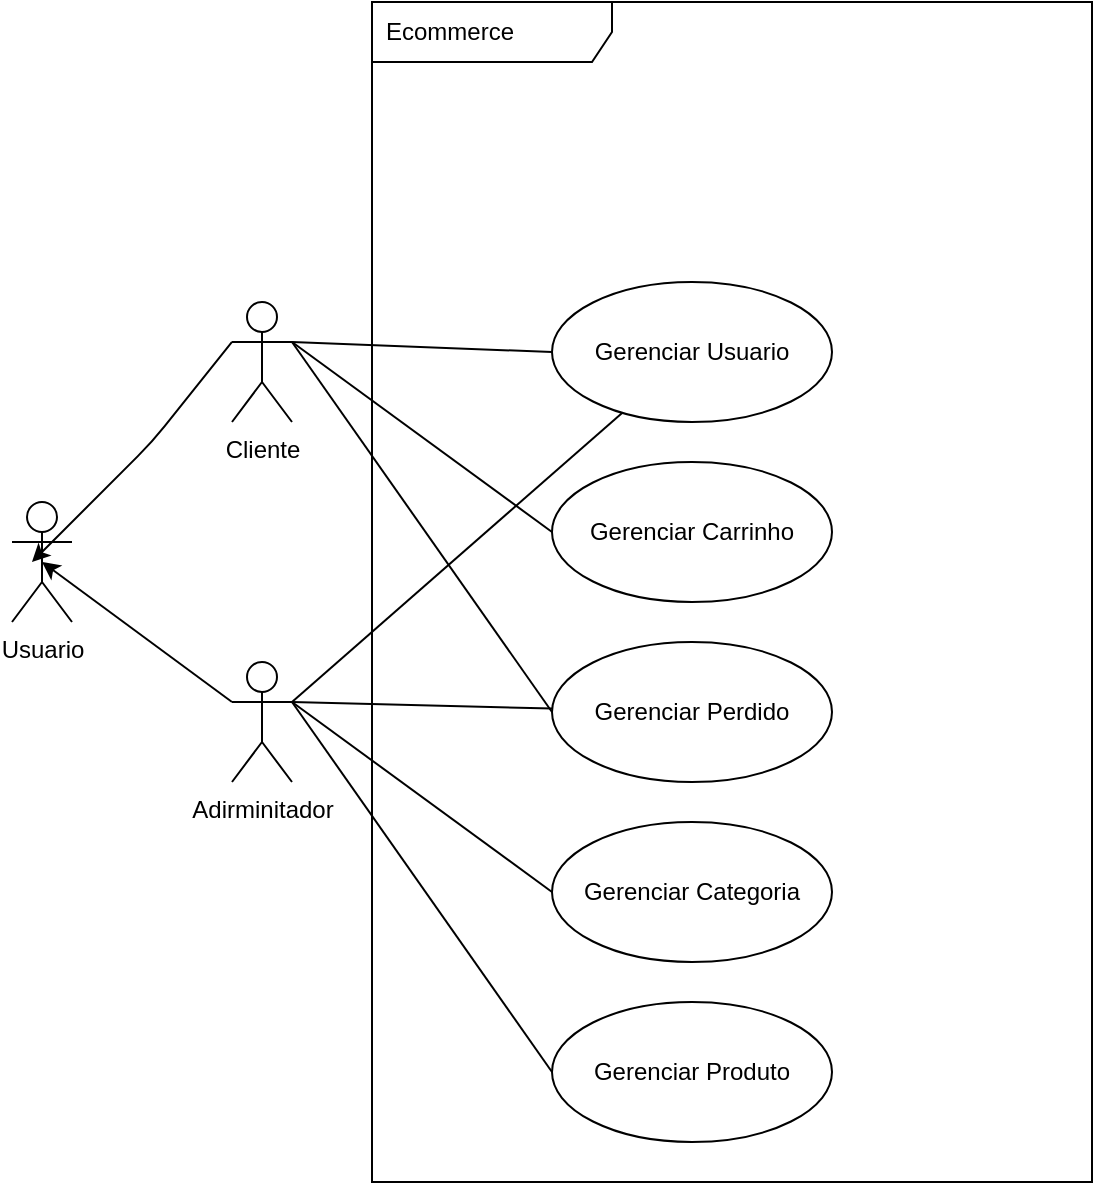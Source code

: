 <mxfile>
    <diagram id="extVOI1k2hYooBNWVnJV" name="Visão-Geral-Dominio">
        <mxGraphModel dx="404" dy="354" grid="1" gridSize="10" guides="1" tooltips="1" connect="1" arrows="1" fold="1" page="1" pageScale="1" pageWidth="850" pageHeight="1100" math="0" shadow="0">
            <root>
                <mxCell id="0"/>
                <mxCell id="1" parent="0"/>
                <mxCell id="16" value="Ecommerce" style="shape=umlFrame;whiteSpace=wrap;html=1;width=120;height=30;boundedLbl=1;verticalAlign=middle;align=left;spacingLeft=5;" parent="1" vertex="1">
                    <mxGeometry x="210" y="30" width="360" height="590" as="geometry"/>
                </mxCell>
                <mxCell id="17" value="Usuario" style="shape=umlActor;verticalLabelPosition=bottom;verticalAlign=top;html=1;" parent="1" vertex="1">
                    <mxGeometry x="30" y="280" width="30" height="60" as="geometry"/>
                </mxCell>
                <mxCell id="22" style="edgeStyle=none;html=1;exitX=0;exitY=0.333;exitDx=0;exitDy=0;exitPerimeter=0;entryX=0.5;entryY=0.5;entryDx=0;entryDy=0;entryPerimeter=0;" parent="1" source="18" target="17" edge="1">
                    <mxGeometry relative="1" as="geometry"/>
                </mxCell>
                <mxCell id="37" style="edgeStyle=none;html=1;exitX=1;exitY=0.333;exitDx=0;exitDy=0;exitPerimeter=0;endArrow=none;endFill=0;" parent="1" source="18" target="31" edge="1">
                    <mxGeometry relative="1" as="geometry"/>
                </mxCell>
                <mxCell id="38" style="edgeStyle=none;html=1;exitX=1;exitY=0.333;exitDx=0;exitDy=0;exitPerimeter=0;entryX=0;entryY=0.5;entryDx=0;entryDy=0;endArrow=none;endFill=0;" parent="1" source="18" target="30" edge="1">
                    <mxGeometry relative="1" as="geometry"/>
                </mxCell>
                <mxCell id="39" style="edgeStyle=none;html=1;exitX=1;exitY=0.333;exitDx=0;exitDy=0;exitPerimeter=0;entryX=0;entryY=0.5;entryDx=0;entryDy=0;endArrow=none;endFill=0;" parent="1" source="18" target="29" edge="1">
                    <mxGeometry relative="1" as="geometry"/>
                </mxCell>
                <mxCell id="41" style="edgeStyle=none;html=1;exitX=1;exitY=0.333;exitDx=0;exitDy=0;exitPerimeter=0;endArrow=none;endFill=0;" parent="1" source="18" target="32" edge="1">
                    <mxGeometry relative="1" as="geometry"/>
                </mxCell>
                <mxCell id="18" value="Adirminitador" style="shape=umlActor;verticalLabelPosition=bottom;verticalAlign=top;html=1;" parent="1" vertex="1">
                    <mxGeometry x="140" y="360" width="30" height="60" as="geometry"/>
                </mxCell>
                <mxCell id="23" style="edgeStyle=none;html=1;exitX=0;exitY=0.333;exitDx=0;exitDy=0;exitPerimeter=0;" parent="1" source="19" edge="1">
                    <mxGeometry relative="1" as="geometry">
                        <mxPoint x="40" y="310" as="targetPoint"/>
                        <Array as="points">
                            <mxPoint x="100" y="250"/>
                        </Array>
                    </mxGeometry>
                </mxCell>
                <mxCell id="34" style="edgeStyle=none;html=1;exitX=1;exitY=0.333;exitDx=0;exitDy=0;exitPerimeter=0;entryX=0;entryY=0.5;entryDx=0;entryDy=0;endArrow=none;endFill=0;" parent="1" source="19" target="32" edge="1">
                    <mxGeometry relative="1" as="geometry"/>
                </mxCell>
                <mxCell id="35" style="edgeStyle=none;html=1;exitX=1;exitY=0.333;exitDx=0;exitDy=0;exitPerimeter=0;entryX=0;entryY=0.5;entryDx=0;entryDy=0;endArrow=none;endFill=0;" parent="1" source="19" target="33" edge="1">
                    <mxGeometry relative="1" as="geometry"/>
                </mxCell>
                <mxCell id="36" style="edgeStyle=none;html=1;exitX=1;exitY=0.333;exitDx=0;exitDy=0;exitPerimeter=0;entryX=0;entryY=0.5;entryDx=0;entryDy=0;endArrow=none;endFill=0;" parent="1" source="19" target="31" edge="1">
                    <mxGeometry relative="1" as="geometry"/>
                </mxCell>
                <mxCell id="19" value="Cliente" style="shape=umlActor;verticalLabelPosition=bottom;verticalAlign=top;html=1;" parent="1" vertex="1">
                    <mxGeometry x="140" y="180" width="30" height="60" as="geometry"/>
                </mxCell>
                <mxCell id="29" value="Gerenciar Produto" style="ellipse;whiteSpace=wrap;html=1;" parent="1" vertex="1">
                    <mxGeometry x="300" y="530" width="140" height="70" as="geometry"/>
                </mxCell>
                <mxCell id="30" value="Gerenciar Categoria" style="ellipse;whiteSpace=wrap;html=1;" parent="1" vertex="1">
                    <mxGeometry x="300" y="440" width="140" height="70" as="geometry"/>
                </mxCell>
                <mxCell id="31" value="Gerenciar Perdido&lt;span style=&quot;color: rgba(0, 0, 0, 0); font-family: monospace; font-size: 0px; text-align: start;&quot;&gt;%3CmxGraphModel%3E%3Croot%3E%3CmxCell%20id%3D%220%22%2F%3E%3CmxCell%20id%3D%221%22%20parent%3D%220%22%2F%3E%3CmxCell%20id%3D%222%22%20value%3D%22Gerenciar%20Categoria%22%20style%3D%22ellipse%3BwhiteSpace%3Dwrap%3Bhtml%3D1%3B%22%20vertex%3D%221%22%20parent%3D%221%22%3E%3CmxGeometry%20x%3D%22300%22%20y%3D%22440%22%20width%3D%22140%22%20height%3D%2270%22%20as%3D%22geometry%22%2F%3E%3C%2FmxCell%3E%3C%2Froot%3E%3C%2FmxGraphModel%3E&lt;/span&gt;" style="ellipse;whiteSpace=wrap;html=1;" parent="1" vertex="1">
                    <mxGeometry x="300" y="350" width="140" height="70" as="geometry"/>
                </mxCell>
                <mxCell id="32" value="Gerenciar Usuario" style="ellipse;whiteSpace=wrap;html=1;" parent="1" vertex="1">
                    <mxGeometry x="300" y="170" width="140" height="70" as="geometry"/>
                </mxCell>
                <mxCell id="33" value="Gerenciar Carrinho" style="ellipse;whiteSpace=wrap;html=1;" parent="1" vertex="1">
                    <mxGeometry x="300" y="260" width="140" height="70" as="geometry"/>
                </mxCell>
            </root>
        </mxGraphModel>
    </diagram>
    <diagram id="6EB041fNHibXYw5CZdhG" name="Subdominio-catalogo">
        <mxGraphModel dx="404" dy="354" grid="1" gridSize="10" guides="1" tooltips="1" connect="1" arrows="1" fold="1" page="1" pageScale="1" pageWidth="850" pageHeight="1100" math="0" shadow="0">
            <root>
                <mxCell id="0"/>
                <mxCell id="1" parent="0"/>
                <mxCell id="CxnglSNYx0f7WTGD10Sr-3" style="edgeStyle=none;html=1;exitX=0.5;exitY=0.5;exitDx=0;exitDy=0;exitPerimeter=0;entryX=0;entryY=0.5;entryDx=0;entryDy=0;endArrow=none;endFill=0;" parent="1" source="adCdk1GoaMQzKYvqr98z-1" target="CxnglSNYx0f7WTGD10Sr-1" edge="1">
                    <mxGeometry relative="1" as="geometry"/>
                </mxCell>
                <mxCell id="adCdk1GoaMQzKYvqr98z-1" value="Adirminitador" style="shape=umlActor;verticalLabelPosition=bottom;verticalAlign=top;html=1;" parent="1" vertex="1">
                    <mxGeometry x="160" y="810" width="30" height="60" as="geometry"/>
                </mxCell>
                <mxCell id="rBpE6oVCbwP5XDbHy4N0-1" value="Subdominio-catalogo" style="shape=umlFrame;whiteSpace=wrap;html=1;width=120;height=30;boundedLbl=1;verticalAlign=middle;align=left;spacingLeft=5;" parent="1" vertex="1">
                    <mxGeometry x="210" y="185" width="785" height="890" as="geometry"/>
                </mxCell>
                <mxCell id="CxnglSNYx0f7WTGD10Sr-1" value="Gerenciar Categoria" style="ellipse;whiteSpace=wrap;html=1;" parent="1" vertex="1">
                    <mxGeometry x="240" y="810" width="140" height="70" as="geometry"/>
                </mxCell>
                <mxCell id="CxnglSNYx0f7WTGD10Sr-4" value="Atualizar Categoria" style="ellipse;whiteSpace=wrap;html=1;" parent="1" vertex="1">
                    <mxGeometry x="460" y="900" width="140" height="70" as="geometry"/>
                </mxCell>
                <mxCell id="CxnglSNYx0f7WTGD10Sr-5" value="Recuperar Categoria" style="ellipse;whiteSpace=wrap;html=1;" parent="1" vertex="1">
                    <mxGeometry x="460" y="820" width="140" height="70" as="geometry"/>
                </mxCell>
                <mxCell id="CxnglSNYx0f7WTGD10Sr-6" value="criar Categoria" style="ellipse;whiteSpace=wrap;html=1;" parent="1" vertex="1">
                    <mxGeometry x="480" y="740" width="140" height="70" as="geometry"/>
                </mxCell>
                <mxCell id="CxnglSNYx0f7WTGD10Sr-7" value="deletar Categoria" style="ellipse;whiteSpace=wrap;html=1;" parent="1" vertex="1">
                    <mxGeometry x="440" y="1005" width="140" height="70" as="geometry"/>
                </mxCell>
                <mxCell id="CxnglSNYx0f7WTGD10Sr-21" style="edgeStyle=none;html=1;exitX=0;exitY=0.5;exitDx=0;exitDy=0;entryX=1;entryY=0.5;entryDx=0;entryDy=0;endArrow=classic;endFill=1;" parent="1" source="CxnglSNYx0f7WTGD10Sr-14" target="CxnglSNYx0f7WTGD10Sr-5" edge="1">
                    <mxGeometry relative="1" as="geometry"/>
                </mxCell>
                <mxCell id="CxnglSNYx0f7WTGD10Sr-14" value="Recuperar por fl&lt;br&gt;itro" style="ellipse;whiteSpace=wrap;html=1;" parent="1" vertex="1">
                    <mxGeometry x="650" y="870" width="140" height="70" as="geometry"/>
                </mxCell>
                <mxCell id="CxnglSNYx0f7WTGD10Sr-20" style="edgeStyle=none;html=1;exitX=0;exitY=0.5;exitDx=0;exitDy=0;endArrow=classic;endFill=1;" parent="1" source="CxnglSNYx0f7WTGD10Sr-15" target="CxnglSNYx0f7WTGD10Sr-5" edge="1">
                    <mxGeometry relative="1" as="geometry"/>
                </mxCell>
                <mxCell id="CxnglSNYx0f7WTGD10Sr-15" value="Recuperar Categoria" style="ellipse;whiteSpace=wrap;html=1;" parent="1" vertex="1">
                    <mxGeometry x="660" y="760" width="140" height="70" as="geometry"/>
                </mxCell>
                <mxCell id="CxnglSNYx0f7WTGD10Sr-16" value="&amp;lt;&amp;lt;extend&amp;gt;&amp;gt;" style="html=1;verticalAlign=bottom;labelBackgroundColor=none;endArrow=open;endFill=0;dashed=1;exitX=0;exitY=1;exitDx=0;exitDy=0;" parent="1" target="CxnglSNYx0f7WTGD10Sr-1" edge="1">
                    <mxGeometry width="160" relative="1" as="geometry">
                        <mxPoint x="480.503" y="769.749" as="sourcePoint"/>
                        <mxPoint x="510" y="780" as="targetPoint"/>
                    </mxGeometry>
                </mxCell>
                <mxCell id="CxnglSNYx0f7WTGD10Sr-17" value="&amp;lt;&amp;lt;extend&amp;gt;&amp;gt;" style="html=1;verticalAlign=bottom;labelBackgroundColor=none;endArrow=open;endFill=0;dashed=1;" parent="1" source="CxnglSNYx0f7WTGD10Sr-5" edge="1">
                    <mxGeometry width="160" relative="1" as="geometry">
                        <mxPoint x="490.503" y="779.749" as="sourcePoint"/>
                        <mxPoint x="372.489" y="831.843" as="targetPoint"/>
                    </mxGeometry>
                </mxCell>
                <mxCell id="CxnglSNYx0f7WTGD10Sr-18" value="&amp;lt;&amp;lt;extend&amp;gt;&amp;gt;" style="html=1;verticalAlign=bottom;labelBackgroundColor=none;endArrow=open;endFill=0;dashed=1;" parent="1" source="CxnglSNYx0f7WTGD10Sr-4" target="CxnglSNYx0f7WTGD10Sr-1" edge="1">
                    <mxGeometry width="160" relative="1" as="geometry">
                        <mxPoint x="500.503" y="789.749" as="sourcePoint"/>
                        <mxPoint x="382.489" y="841.843" as="targetPoint"/>
                    </mxGeometry>
                </mxCell>
                <mxCell id="CxnglSNYx0f7WTGD10Sr-19" value="&amp;lt;&amp;lt;extend&amp;gt;&amp;gt;" style="html=1;verticalAlign=bottom;labelBackgroundColor=none;endArrow=open;endFill=0;dashed=1;" parent="1" source="CxnglSNYx0f7WTGD10Sr-7" target="CxnglSNYx0f7WTGD10Sr-1" edge="1">
                    <mxGeometry width="160" relative="1" as="geometry">
                        <mxPoint x="510.503" y="799.749" as="sourcePoint"/>
                        <mxPoint x="392.489" y="851.843" as="targetPoint"/>
                    </mxGeometry>
                </mxCell>
                <mxCell id="KAkqf09OZrHwOxM6NZy6-1" value="Gerenciar Produto" style="ellipse;whiteSpace=wrap;html=1;" parent="1" vertex="1">
                    <mxGeometry x="220" y="330" width="140" height="70" as="geometry"/>
                </mxCell>
                <mxCell id="KAkqf09OZrHwOxM6NZy6-2" value="Atualizar Produto" style="ellipse;whiteSpace=wrap;html=1;" parent="1" vertex="1">
                    <mxGeometry x="440" y="420" width="140" height="70" as="geometry"/>
                </mxCell>
                <mxCell id="KAkqf09OZrHwOxM6NZy6-3" value="Recuperar Produto" style="ellipse;whiteSpace=wrap;html=1;" parent="1" vertex="1">
                    <mxGeometry x="440" y="340" width="140" height="70" as="geometry"/>
                </mxCell>
                <mxCell id="KAkqf09OZrHwOxM6NZy6-4" value="criar Produto" style="ellipse;whiteSpace=wrap;html=1;" parent="1" vertex="1">
                    <mxGeometry x="440" y="230" width="140" height="70" as="geometry"/>
                </mxCell>
                <mxCell id="KAkqf09OZrHwOxM6NZy6-5" value="Deletar Produto" style="ellipse;whiteSpace=wrap;html=1;" parent="1" vertex="1">
                    <mxGeometry x="420" y="525" width="140" height="70" as="geometry"/>
                </mxCell>
                <mxCell id="KAkqf09OZrHwOxM6NZy6-6" style="edgeStyle=none;html=1;exitX=0;exitY=0.5;exitDx=0;exitDy=0;entryX=1;entryY=0.5;entryDx=0;entryDy=0;endArrow=classic;endFill=1;" parent="1" source="KAkqf09OZrHwOxM6NZy6-7" target="KAkqf09OZrHwOxM6NZy6-3" edge="1">
                    <mxGeometry relative="1" as="geometry"/>
                </mxCell>
                <mxCell id="KAkqf09OZrHwOxM6NZy6-7" value="Recuperar por flitro" style="ellipse;whiteSpace=wrap;html=1;" parent="1" vertex="1">
                    <mxGeometry x="630" y="390" width="140" height="70" as="geometry"/>
                </mxCell>
                <mxCell id="KAkqf09OZrHwOxM6NZy6-8" style="edgeStyle=none;html=1;exitX=0;exitY=0.5;exitDx=0;exitDy=0;endArrow=classic;endFill=1;" parent="1" source="KAkqf09OZrHwOxM6NZy6-9" target="KAkqf09OZrHwOxM6NZy6-3" edge="1">
                    <mxGeometry relative="1" as="geometry"/>
                </mxCell>
                <mxCell id="KAkqf09OZrHwOxM6NZy6-9" value="Recuperar Produto" style="ellipse;whiteSpace=wrap;html=1;" parent="1" vertex="1">
                    <mxGeometry x="640" y="280" width="140" height="70" as="geometry"/>
                </mxCell>
                <mxCell id="KAkqf09OZrHwOxM6NZy6-10" value="&amp;lt;&amp;lt;extend&amp;gt;&amp;gt;" style="html=1;verticalAlign=bottom;labelBackgroundColor=none;endArrow=open;endFill=0;dashed=1;exitX=0;exitY=1;exitDx=0;exitDy=0;" parent="1" source="KAkqf09OZrHwOxM6NZy6-4" target="KAkqf09OZrHwOxM6NZy6-1" edge="1">
                    <mxGeometry width="160" relative="1" as="geometry">
                        <mxPoint x="330" y="300" as="sourcePoint"/>
                        <mxPoint x="490" y="300" as="targetPoint"/>
                    </mxGeometry>
                </mxCell>
                <mxCell id="KAkqf09OZrHwOxM6NZy6-11" value="&amp;lt;&amp;lt;extend&amp;gt;&amp;gt;" style="html=1;verticalAlign=bottom;labelBackgroundColor=none;endArrow=open;endFill=0;dashed=1;" parent="1" source="KAkqf09OZrHwOxM6NZy6-3" edge="1">
                    <mxGeometry width="160" relative="1" as="geometry">
                        <mxPoint x="470.503" y="299.749" as="sourcePoint"/>
                        <mxPoint x="352.489" y="351.843" as="targetPoint"/>
                    </mxGeometry>
                </mxCell>
                <mxCell id="KAkqf09OZrHwOxM6NZy6-12" value="&amp;lt;&amp;lt;extend&amp;gt;&amp;gt;" style="html=1;verticalAlign=bottom;labelBackgroundColor=none;endArrow=open;endFill=0;dashed=1;" parent="1" source="KAkqf09OZrHwOxM6NZy6-2" target="KAkqf09OZrHwOxM6NZy6-1" edge="1">
                    <mxGeometry width="160" relative="1" as="geometry">
                        <mxPoint x="480.503" y="309.749" as="sourcePoint"/>
                        <mxPoint x="362.489" y="361.843" as="targetPoint"/>
                    </mxGeometry>
                </mxCell>
                <mxCell id="KAkqf09OZrHwOxM6NZy6-13" value="&amp;lt;&amp;lt;extend&amp;gt;&amp;gt;" style="html=1;verticalAlign=bottom;labelBackgroundColor=none;endArrow=open;endFill=0;dashed=1;" parent="1" source="KAkqf09OZrHwOxM6NZy6-5" target="KAkqf09OZrHwOxM6NZy6-1" edge="1">
                    <mxGeometry width="160" relative="1" as="geometry">
                        <mxPoint x="490.503" y="319.749" as="sourcePoint"/>
                        <mxPoint x="372.489" y="371.843" as="targetPoint"/>
                    </mxGeometry>
                </mxCell>
                <mxCell id="KAkqf09OZrHwOxM6NZy6-28" style="edgeStyle=none;html=1;exitX=0.5;exitY=0.5;exitDx=0;exitDy=0;exitPerimeter=0;endArrow=classic;endFill=1;" parent="1" source="KAkqf09OZrHwOxM6NZy6-27" target="KAkqf09OZrHwOxM6NZy6-1" edge="1">
                    <mxGeometry relative="1" as="geometry"/>
                </mxCell>
                <mxCell id="KAkqf09OZrHwOxM6NZy6-27" value="Adirminitador" style="shape=umlActor;verticalLabelPosition=bottom;verticalAlign=top;html=1;" parent="1" vertex="1">
                    <mxGeometry x="150" y="335" width="30" height="60" as="geometry"/>
                </mxCell>
                <mxCell id="KAkqf09OZrHwOxM6NZy6-29" value="Adicionar categoria&amp;nbsp;&lt;br&gt;" style="ellipse;whiteSpace=wrap;html=1;" parent="1" vertex="1">
                    <mxGeometry x="410" y="610" width="140" height="70" as="geometry"/>
                </mxCell>
                <mxCell id="KAkqf09OZrHwOxM6NZy6-30" value="&amp;lt;&amp;lt;extend&amp;gt;&amp;gt;" style="html=1;verticalAlign=bottom;labelBackgroundColor=none;endArrow=open;endFill=0;dashed=1;entryX=0.371;entryY=0.988;entryDx=0;entryDy=0;entryPerimeter=0;" parent="1" source="KAkqf09OZrHwOxM6NZy6-29" target="KAkqf09OZrHwOxM6NZy6-1" edge="1">
                    <mxGeometry width="160" relative="1" as="geometry">
                        <mxPoint x="530" y="520" as="sourcePoint"/>
                        <mxPoint x="690" y="520" as="targetPoint"/>
                    </mxGeometry>
                </mxCell>
                <mxCell id="KAkqf09OZrHwOxM6NZy6-31" value="Recuperar por categoria" style="ellipse;whiteSpace=wrap;html=1;" parent="1" vertex="1">
                    <mxGeometry x="810" y="390" width="140" height="70" as="geometry"/>
                </mxCell>
                <mxCell id="KAkqf09OZrHwOxM6NZy6-32" value="&amp;lt;&amp;lt;extend&amp;gt;&amp;gt;" style="html=1;verticalAlign=bottom;labelBackgroundColor=none;endArrow=open;endFill=0;dashed=1;" parent="1" source="KAkqf09OZrHwOxM6NZy6-31" target="KAkqf09OZrHwOxM6NZy6-7" edge="1">
                    <mxGeometry width="160" relative="1" as="geometry">
                        <mxPoint x="700" y="350" as="sourcePoint"/>
                        <mxPoint x="860" y="350" as="targetPoint"/>
                    </mxGeometry>
                </mxCell>
            </root>
        </mxGraphModel>
    </diagram>
</mxfile>
